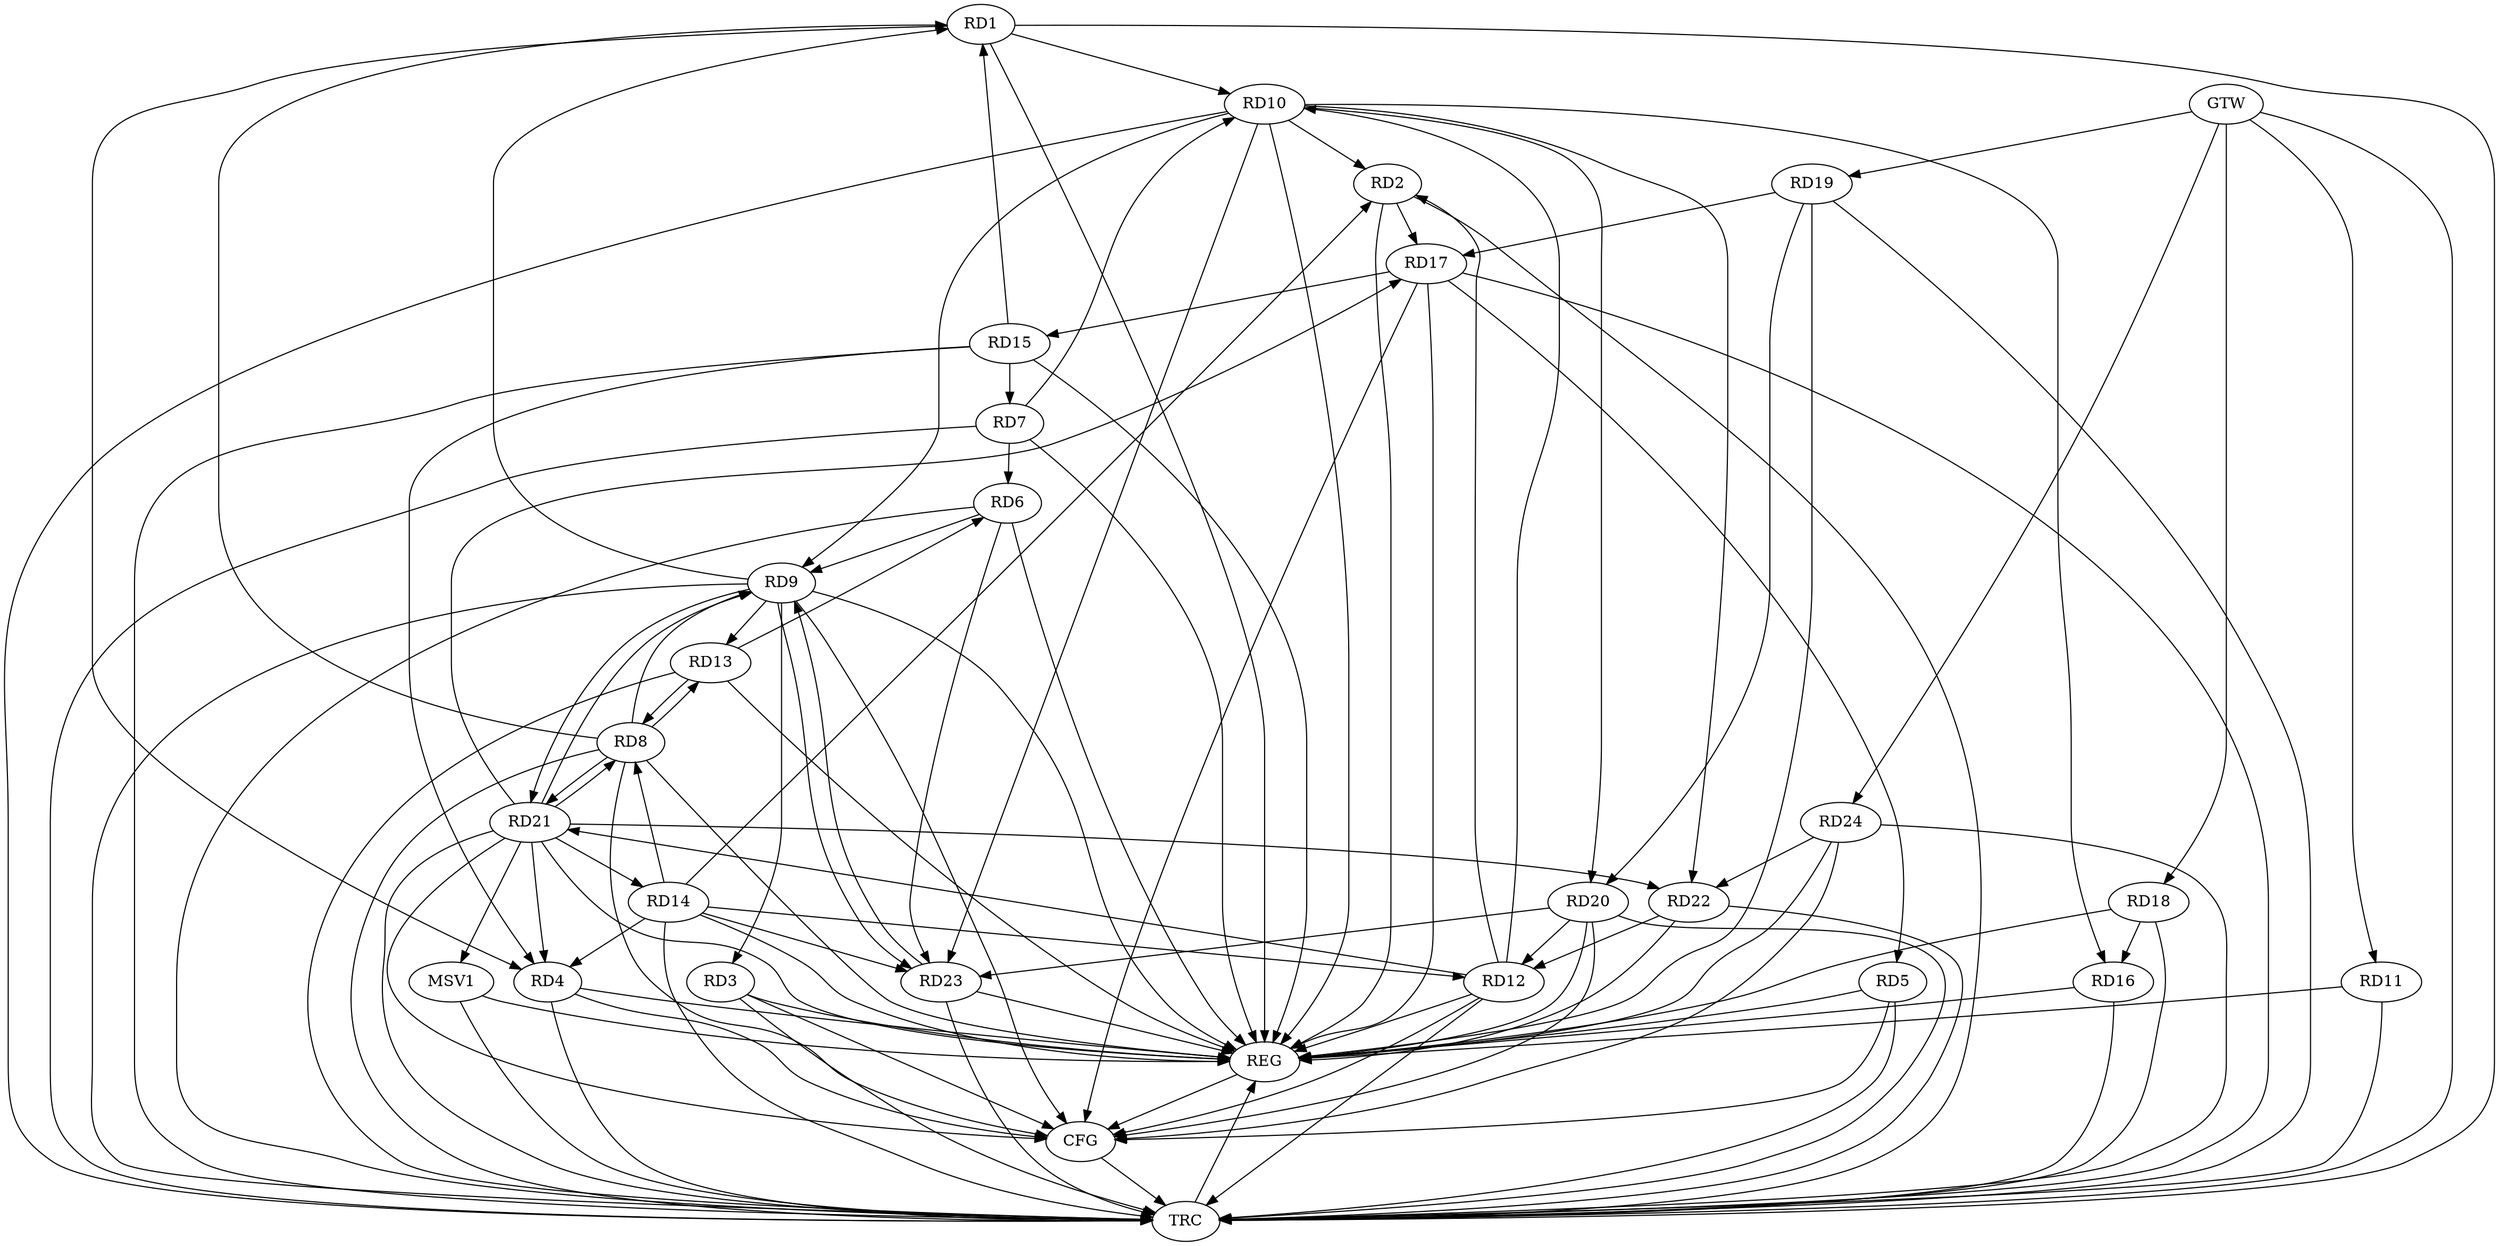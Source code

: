 strict digraph G {
  RD1 [ label="RD1" ];
  RD2 [ label="RD2" ];
  RD3 [ label="RD3" ];
  RD4 [ label="RD4" ];
  RD5 [ label="RD5" ];
  RD6 [ label="RD6" ];
  RD7 [ label="RD7" ];
  RD8 [ label="RD8" ];
  RD9 [ label="RD9" ];
  RD10 [ label="RD10" ];
  RD11 [ label="RD11" ];
  RD12 [ label="RD12" ];
  RD13 [ label="RD13" ];
  RD14 [ label="RD14" ];
  RD15 [ label="RD15" ];
  RD16 [ label="RD16" ];
  RD17 [ label="RD17" ];
  RD18 [ label="RD18" ];
  RD19 [ label="RD19" ];
  RD20 [ label="RD20" ];
  RD21 [ label="RD21" ];
  RD22 [ label="RD22" ];
  RD23 [ label="RD23" ];
  RD24 [ label="RD24" ];
  GTW [ label="GTW" ];
  REG [ label="REG" ];
  CFG [ label="CFG" ];
  TRC [ label="TRC" ];
  MSV1 [ label="MSV1" ];
  RD1 -> RD4;
  RD8 -> RD1;
  RD9 -> RD1;
  RD1 -> RD10;
  RD15 -> RD1;
  RD10 -> RD2;
  RD12 -> RD2;
  RD14 -> RD2;
  RD2 -> RD17;
  RD9 -> RD3;
  RD14 -> RD4;
  RD15 -> RD4;
  RD21 -> RD4;
  RD17 -> RD5;
  RD7 -> RD6;
  RD6 -> RD9;
  RD13 -> RD6;
  RD6 -> RD23;
  RD7 -> RD10;
  RD15 -> RD7;
  RD8 -> RD9;
  RD8 -> RD13;
  RD13 -> RD8;
  RD14 -> RD8;
  RD8 -> RD21;
  RD21 -> RD8;
  RD10 -> RD9;
  RD9 -> RD13;
  RD9 -> RD21;
  RD21 -> RD9;
  RD9 -> RD23;
  RD23 -> RD9;
  RD12 -> RD10;
  RD10 -> RD16;
  RD10 -> RD20;
  RD10 -> RD22;
  RD10 -> RD23;
  RD14 -> RD12;
  RD20 -> RD12;
  RD12 -> RD21;
  RD22 -> RD12;
  RD21 -> RD14;
  RD14 -> RD23;
  RD17 -> RD15;
  RD18 -> RD16;
  RD19 -> RD17;
  RD21 -> RD17;
  RD19 -> RD20;
  RD20 -> RD23;
  RD21 -> RD22;
  RD24 -> RD22;
  GTW -> RD11;
  GTW -> RD18;
  GTW -> RD19;
  GTW -> RD24;
  RD1 -> REG;
  RD2 -> REG;
  RD3 -> REG;
  RD4 -> REG;
  RD5 -> REG;
  RD6 -> REG;
  RD7 -> REG;
  RD8 -> REG;
  RD9 -> REG;
  RD10 -> REG;
  RD11 -> REG;
  RD12 -> REG;
  RD13 -> REG;
  RD14 -> REG;
  RD15 -> REG;
  RD16 -> REG;
  RD17 -> REG;
  RD18 -> REG;
  RD19 -> REG;
  RD20 -> REG;
  RD21 -> REG;
  RD22 -> REG;
  RD23 -> REG;
  RD24 -> REG;
  RD20 -> CFG;
  RD5 -> CFG;
  RD21 -> CFG;
  RD8 -> CFG;
  RD9 -> CFG;
  RD12 -> CFG;
  RD4 -> CFG;
  RD24 -> CFG;
  RD3 -> CFG;
  RD17 -> CFG;
  REG -> CFG;
  RD1 -> TRC;
  RD2 -> TRC;
  RD3 -> TRC;
  RD4 -> TRC;
  RD5 -> TRC;
  RD6 -> TRC;
  RD7 -> TRC;
  RD8 -> TRC;
  RD9 -> TRC;
  RD10 -> TRC;
  RD11 -> TRC;
  RD12 -> TRC;
  RD13 -> TRC;
  RD14 -> TRC;
  RD15 -> TRC;
  RD16 -> TRC;
  RD17 -> TRC;
  RD18 -> TRC;
  RD19 -> TRC;
  RD20 -> TRC;
  RD21 -> TRC;
  RD22 -> TRC;
  RD23 -> TRC;
  RD24 -> TRC;
  GTW -> TRC;
  CFG -> TRC;
  TRC -> REG;
  RD21 -> MSV1;
  MSV1 -> REG;
  MSV1 -> TRC;
}
